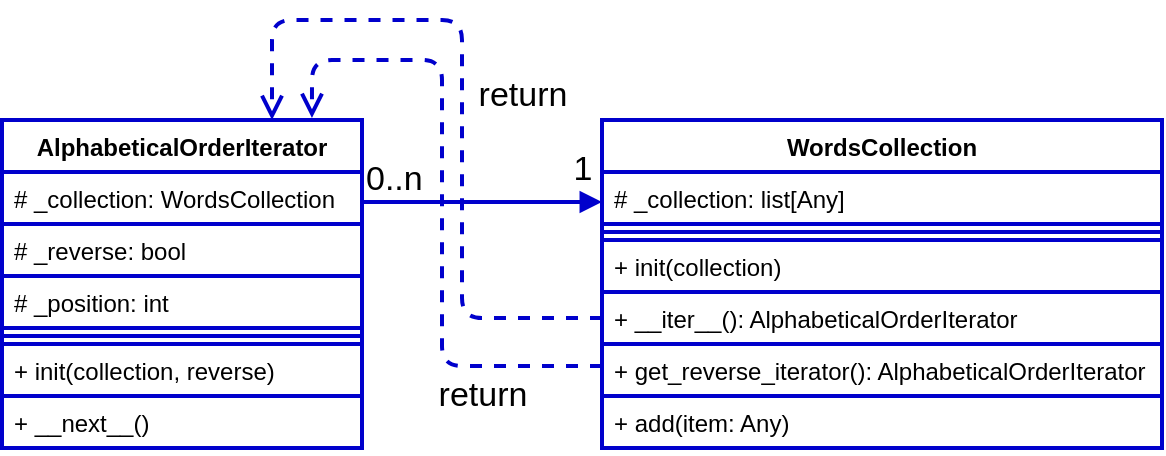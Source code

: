 <mxfile version="13.7.9" type="embed"><diagram id="09vOIy2DptwVw3P1UL1k" name="Page-1"><mxGraphModel dx="1050" dy="398" grid="1" gridSize="10" guides="1" tooltips="1" connect="1" arrows="1" fold="1" page="1" pageScale="1" pageWidth="850" pageHeight="1100" background="#ffffff" math="0" shadow="0"><root><mxCell id="0"/><mxCell id="1" parent="0"/><mxCell id="2" value="WordsCollection" style="swimlane;fontStyle=1;align=center;verticalAlign=top;childLayout=stackLayout;horizontal=1;startSize=26;horizontalStack=0;resizeParent=1;resizeParentMax=0;resizeLast=0;collapsible=1;marginBottom=0;fontColor=#000000;strokeColor=#0000CC;strokeWidth=2;fillColor=#FFFFFF;" vertex="1" parent="1"><mxGeometry x="420" y="120" width="280" height="164" as="geometry"/></mxCell><mxCell id="13" value="# _collection: list[Any]" style="text;align=left;verticalAlign=top;spacingLeft=4;spacingRight=4;overflow=hidden;rotatable=0;points=[[0,0.5],[1,0.5]];portConstraint=eastwest;fontColor=#000000;strokeColor=#0000CC;strokeWidth=2;fillColor=#FFFFFF;" vertex="1" parent="2"><mxGeometry y="26" width="280" height="26" as="geometry"/></mxCell><mxCell id="4" value="" style="line;strokeWidth=2;align=left;verticalAlign=middle;spacingTop=-1;spacingLeft=3;spacingRight=3;rotatable=0;labelPosition=right;points=[];portConstraint=eastwest;fontColor=#000000;strokeColor=#0000CC;fillColor=#FFFFFF;" vertex="1" parent="2"><mxGeometry y="52" width="280" height="8" as="geometry"/></mxCell><mxCell id="14" value="+ init(collection)" style="text;align=left;verticalAlign=top;spacingLeft=4;spacingRight=4;overflow=hidden;rotatable=0;points=[[0,0.5],[1,0.5]];portConstraint=eastwest;fontColor=#000000;strokeColor=#0000CC;strokeWidth=2;fillColor=#FFFFFF;" vertex="1" parent="2"><mxGeometry y="60" width="280" height="26" as="geometry"/></mxCell><mxCell id="15" value="+ __iter__(): AlphabeticalOrderIterator" style="text;align=left;verticalAlign=top;spacingLeft=4;spacingRight=4;overflow=hidden;rotatable=0;points=[[0,0.5],[1,0.5]];portConstraint=eastwest;fontColor=#000000;strokeColor=#0000CC;strokeWidth=2;fillColor=#FFFFFF;" vertex="1" parent="2"><mxGeometry y="86" width="280" height="26" as="geometry"/></mxCell><mxCell id="16" value="+ get_reverse_iterator(): AlphabeticalOrderIterator" style="text;align=left;verticalAlign=top;spacingLeft=4;spacingRight=4;overflow=hidden;rotatable=0;points=[[0,0.5],[1,0.5]];portConstraint=eastwest;fontColor=#000000;strokeColor=#0000CC;strokeWidth=2;fillColor=#FFFFFF;" vertex="1" parent="2"><mxGeometry y="112" width="280" height="26" as="geometry"/></mxCell><mxCell id="17" value="+ add(item: Any)" style="text;align=left;verticalAlign=top;spacingLeft=4;spacingRight=4;overflow=hidden;rotatable=0;points=[[0,0.5],[1,0.5]];portConstraint=eastwest;fontColor=#000000;strokeColor=#0000CC;strokeWidth=2;fillColor=#FFFFFF;" vertex="1" parent="2"><mxGeometry y="138" width="280" height="26" as="geometry"/></mxCell><mxCell id="6" value="AlphabeticalOrderIterator" style="swimlane;fontStyle=1;align=center;verticalAlign=top;childLayout=stackLayout;horizontal=1;startSize=26;horizontalStack=0;resizeParent=1;resizeParentMax=0;resizeLast=0;collapsible=1;marginBottom=0;fontColor=#000000;strokeColor=#0000CC;strokeWidth=2;fillColor=#FFFFFF;" vertex="1" parent="1"><mxGeometry x="120" y="120" width="180" height="164" as="geometry"/></mxCell><mxCell id="7" value="# _collection: WordsCollection" style="text;align=left;verticalAlign=top;spacingLeft=4;spacingRight=4;overflow=hidden;rotatable=0;points=[[0,0.5],[1,0.5]];portConstraint=eastwest;fontColor=#000000;strokeColor=#0000CC;strokeWidth=2;fillColor=#FFFFFF;" vertex="1" parent="6"><mxGeometry y="26" width="180" height="26" as="geometry"/></mxCell><mxCell id="11" value="# _reverse: bool" style="text;align=left;verticalAlign=top;spacingLeft=4;spacingRight=4;overflow=hidden;rotatable=0;points=[[0,0.5],[1,0.5]];portConstraint=eastwest;fontColor=#000000;strokeColor=#0000CC;strokeWidth=2;fillColor=#FFFFFF;" vertex="1" parent="6"><mxGeometry y="52" width="180" height="26" as="geometry"/></mxCell><mxCell id="10" value="# _position: int" style="text;align=left;verticalAlign=top;spacingLeft=4;spacingRight=4;overflow=hidden;rotatable=0;points=[[0,0.5],[1,0.5]];portConstraint=eastwest;fontColor=#000000;strokeColor=#0000CC;strokeWidth=2;fillColor=#FFFFFF;" vertex="1" parent="6"><mxGeometry y="78" width="180" height="26" as="geometry"/></mxCell><mxCell id="8" value="" style="line;strokeWidth=2;align=left;verticalAlign=middle;spacingTop=-1;spacingLeft=3;spacingRight=3;rotatable=0;labelPosition=right;points=[];portConstraint=eastwest;fontColor=#000000;strokeColor=#0000CC;fillColor=#FFFFFF;" vertex="1" parent="6"><mxGeometry y="104" width="180" height="8" as="geometry"/></mxCell><mxCell id="9" value="+ init(collection, reverse)" style="text;align=left;verticalAlign=top;spacingLeft=4;spacingRight=4;overflow=hidden;rotatable=0;points=[[0,0.5],[1,0.5]];portConstraint=eastwest;fontColor=#000000;strokeColor=#0000CC;strokeWidth=2;fillColor=#FFFFFF;" vertex="1" parent="6"><mxGeometry y="112" width="180" height="26" as="geometry"/></mxCell><mxCell id="12" value="+ __next__()" style="text;align=left;verticalAlign=top;spacingLeft=4;spacingRight=4;overflow=hidden;rotatable=0;points=[[0,0.5],[1,0.5]];portConstraint=eastwest;fontColor=#000000;strokeColor=#0000CC;strokeWidth=2;fillColor=#FFFFFF;" vertex="1" parent="6"><mxGeometry y="138" width="180" height="26" as="geometry"/></mxCell><mxCell id="18" value="" style="endArrow=block;endFill=1;html=1;edgeStyle=orthogonalEdgeStyle;align=left;verticalAlign=top;strokeWidth=2;strokeColor=#0000CC;fontSize=17;fontColor=#000000;labelBackgroundColor=none;entryX=0;entryY=0.25;entryDx=0;entryDy=0;exitX=1;exitY=0.25;exitDx=0;exitDy=0;" edge="1" parent="1" source="6" target="2"><mxGeometry y="-69" relative="1" as="geometry"><mxPoint x="340" y="210" as="sourcePoint"/><mxPoint x="500" y="210" as="targetPoint"/><mxPoint as="offset"/></mxGeometry></mxCell><mxCell id="19" value="&lt;font style=&quot;font-size: 17px&quot; color=&quot;#000000&quot;&gt;0..n&lt;/font&gt;" style="edgeLabel;resizable=0;html=1;align=left;verticalAlign=bottom;labelBackgroundColor=none;" connectable="0" vertex="1" parent="18"><mxGeometry x="-1" relative="1" as="geometry"/></mxCell><mxCell id="20" value="1" style="text;html=1;align=center;verticalAlign=middle;resizable=0;points=[];autosize=1;fontSize=17;fontColor=#000000;" vertex="1" parent="1"><mxGeometry x="400" y="130" width="20" height="30" as="geometry"/></mxCell><mxCell id="21" value="return" style="html=1;verticalAlign=bottom;endArrow=open;dashed=1;endSize=8;labelBackgroundColor=none;strokeColor=#0000CC;strokeWidth=2;fontSize=17;fontColor=#000000;entryX=0.75;entryY=0;entryDx=0;entryDy=0;exitX=0;exitY=0.5;exitDx=0;exitDy=0;" edge="1" parent="1" source="15" target="6"><mxGeometry x="-0.071" y="-30" relative="1" as="geometry"><mxPoint x="460" y="200" as="sourcePoint"/><mxPoint x="380" y="200" as="targetPoint"/><Array as="points"><mxPoint x="350" y="219"/><mxPoint x="350" y="70"/><mxPoint x="255" y="70"/></Array><mxPoint as="offset"/></mxGeometry></mxCell><mxCell id="22" value="return" style="html=1;verticalAlign=bottom;endArrow=open;dashed=1;endSize=8;labelBackgroundColor=none;strokeColor=#0000CC;strokeWidth=2;fontSize=17;fontColor=#000000;exitX=0;exitY=0.75;exitDx=0;exitDy=0;entryX=0.861;entryY=-0.006;entryDx=0;entryDy=0;entryPerimeter=0;" edge="1" parent="1" source="2" target="6"><mxGeometry x="-0.633" y="27" relative="1" as="geometry"><mxPoint x="460" y="200" as="sourcePoint"/><mxPoint x="380" y="200" as="targetPoint"/><Array as="points"><mxPoint x="340" y="243"/><mxPoint x="340" y="90"/><mxPoint x="275" y="90"/></Array><mxPoint as="offset"/></mxGeometry></mxCell></root></mxGraphModel></diagram></mxfile>